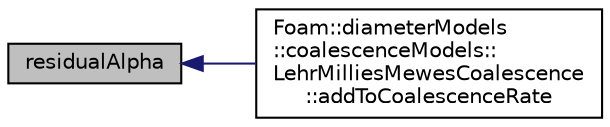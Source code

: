digraph "residualAlpha"
{
  bgcolor="transparent";
  edge [fontname="Helvetica",fontsize="10",labelfontname="Helvetica",labelfontsize="10"];
  node [fontname="Helvetica",fontsize="10",shape=record];
  rankdir="LR";
  Node1 [label="residualAlpha",height=0.2,width=0.4,color="black", fillcolor="grey75", style="filled" fontcolor="black"];
  Node1 -> Node2 [dir="back",color="midnightblue",fontsize="10",style="solid",fontname="Helvetica"];
  Node2 [label="Foam::diameterModels\l::coalescenceModels::\lLehrMilliesMewesCoalescence\l::addToCoalescenceRate",height=0.2,width=0.4,color="black",URL="$classFoam_1_1diameterModels_1_1coalescenceModels_1_1LehrMilliesMewesCoalescence.html#a0a4425cc9fa19c33446c73aa21e8dc7d",tooltip="Add to coalescenceRate. "];
}
